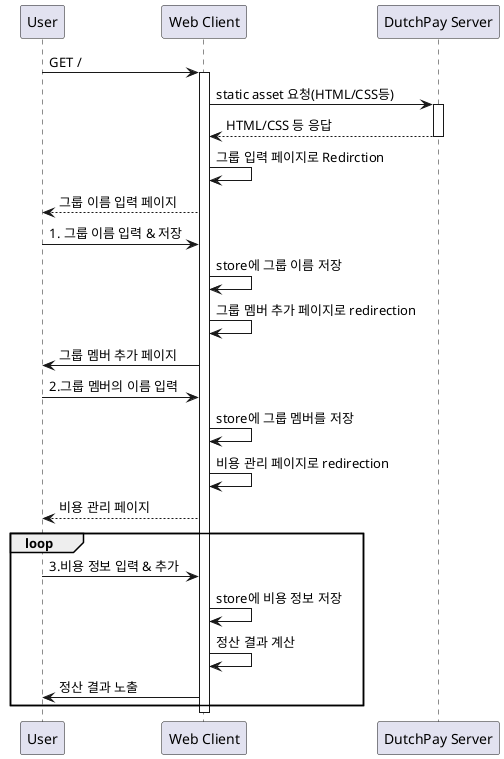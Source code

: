 @startuml Sequence

participant User
participant "Web Client" as C
participant "DutchPay Server" as S

User -> C: GET / 
activate C
C -> S:static asset 요청(HTML/CSS등)
activate S
S --> C: HTML/CSS 등 응답
deactivate S
C -> C: 그룹 입력 페이지로 Redirction
C --> User:그룹 이름 입력 페이지

User -> C: 1. 그룹 이름 입력 & 저장
C -> C: store에 그룹 이름 저장
C -> C: 그룹 멤버 추가 페이지로 redirection

C -> User: 그룹 멤버 추가 페이지 
User -> C: 2.그룹 멤버의 이름 입력
C -> C: store에 그룹 멤버를 저장
C -> C: 비용 관리 페이지로 redirection
C --> User: 비용 관리 페이지

loop
    User -> C: 3.비용 정보 입력 & 추가
    C -> C: store에 비용 정보 저장
    C -> C: 정산 결과 계산
    C -> User : 정산 결과 노출
end

deactivate C

@enduml